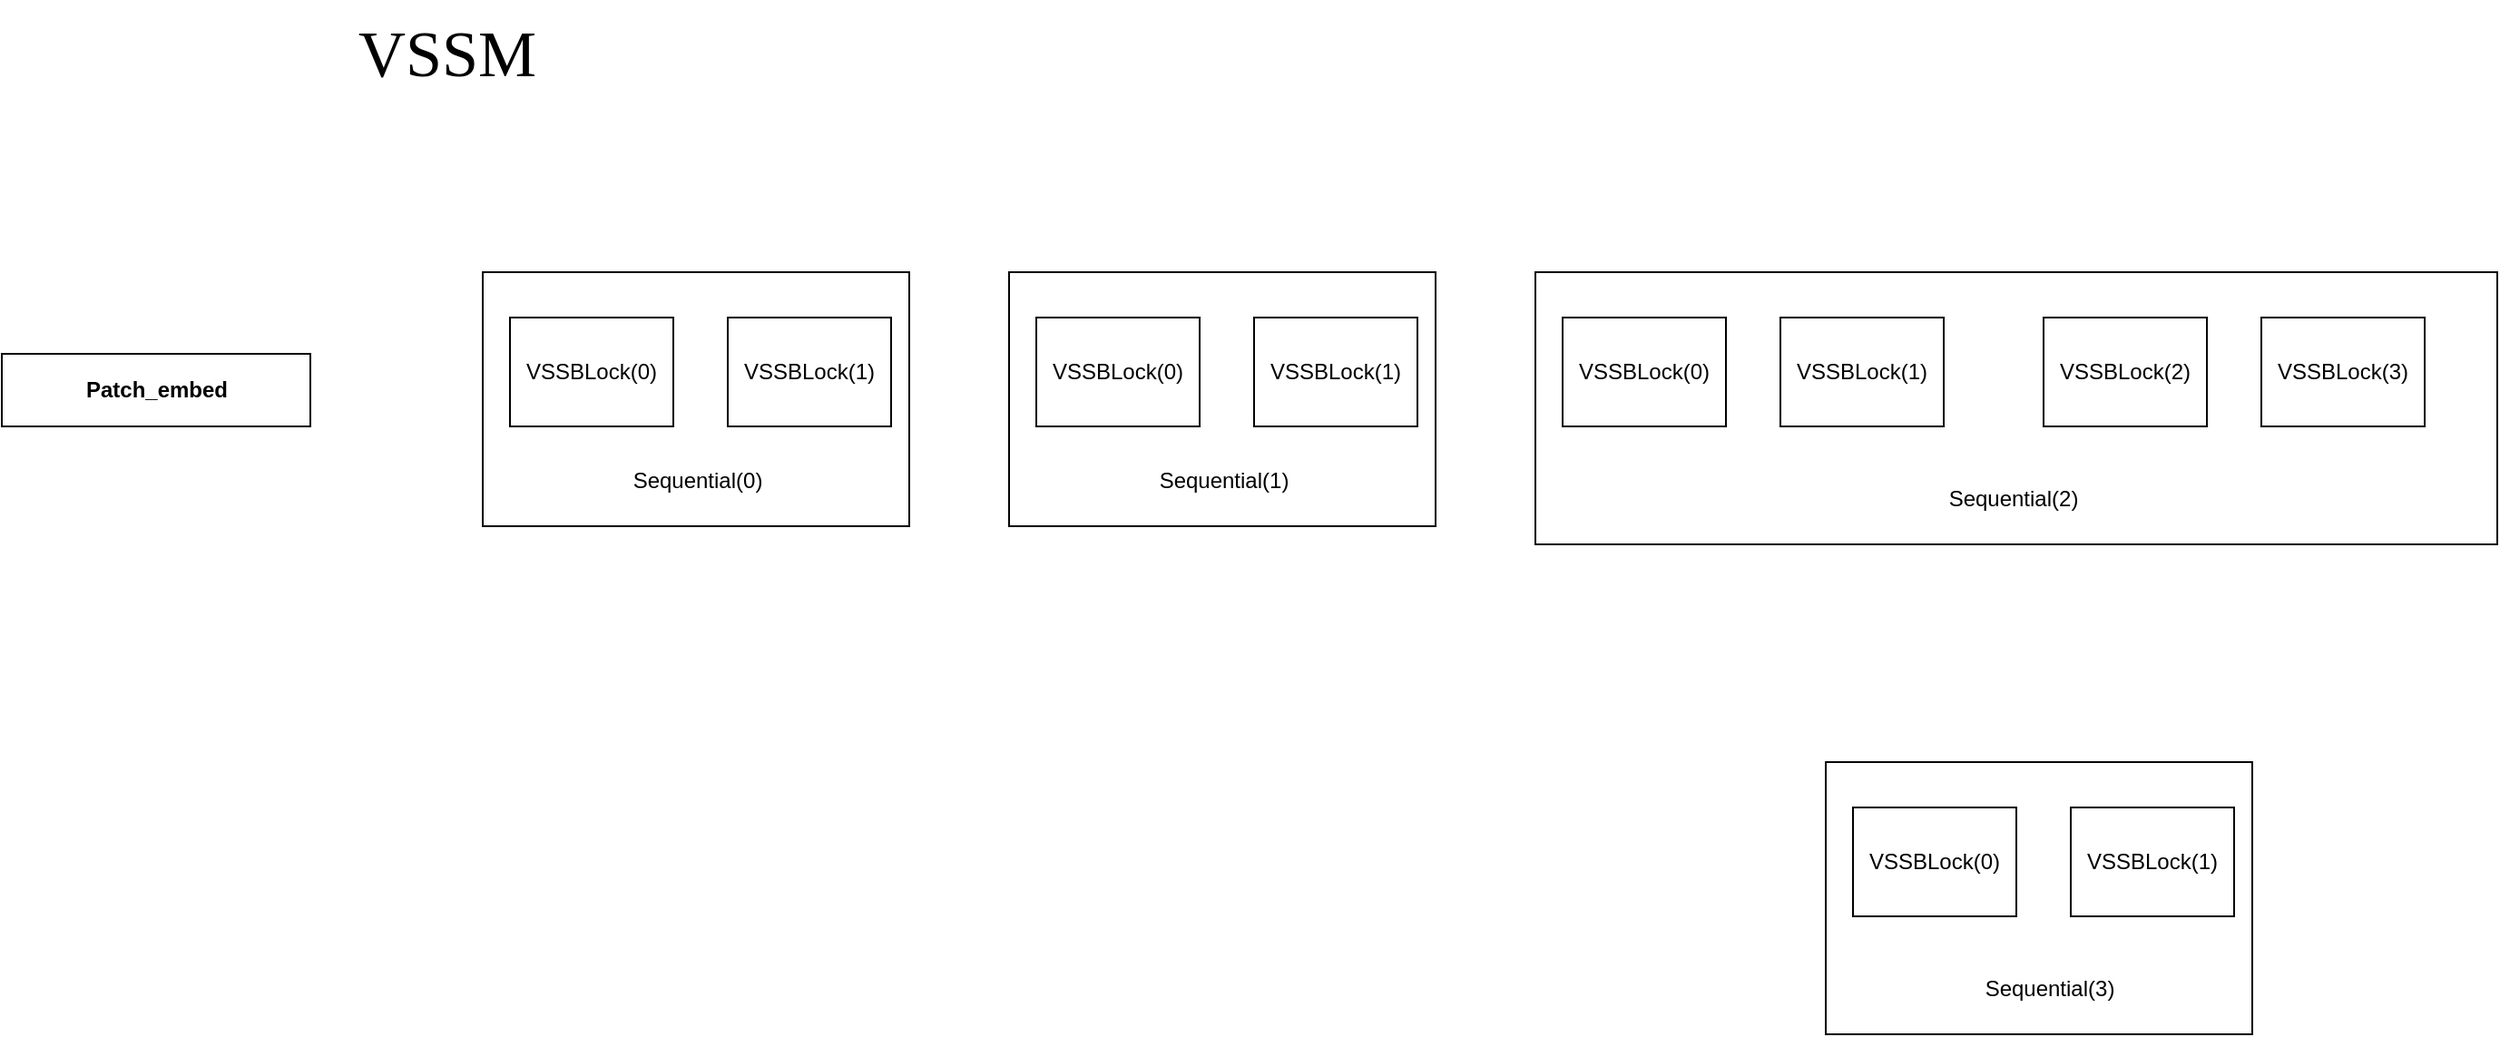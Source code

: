 <mxfile version="24.8.4">
  <diagram name="第 1 页" id="-rBXWYMA8vQO4I_JBFDj">
    <mxGraphModel dx="3735" dy="2169" grid="1" gridSize="10" guides="1" tooltips="1" connect="1" arrows="1" fold="1" page="1" pageScale="1" pageWidth="827" pageHeight="1169" math="0" shadow="0">
      <root>
        <mxCell id="0" />
        <mxCell id="1" parent="0" />
        <mxCell id="SSyrkYJbgdm2HnbKpwL7-8" value="" style="rounded=0;whiteSpace=wrap;html=1;" vertex="1" parent="1">
          <mxGeometry x="-1440" y="470" width="235" height="140" as="geometry" />
        </mxCell>
        <mxCell id="SSyrkYJbgdm2HnbKpwL7-1" value="" style="rounded=0;whiteSpace=wrap;html=1;rotation=90;" vertex="1" parent="1">
          <mxGeometry x="-1640" y="450" width="40" height="170" as="geometry" />
        </mxCell>
        <mxCell id="SSyrkYJbgdm2HnbKpwL7-2" value="&lt;b&gt;Patch_embed&lt;/b&gt;" style="text;html=1;align=center;verticalAlign=middle;resizable=0;points=[];autosize=1;strokeColor=none;fillColor=none;rotation=0;" vertex="1" parent="1">
          <mxGeometry x="-1670" y="520" width="100" height="30" as="geometry" />
        </mxCell>
        <mxCell id="SSyrkYJbgdm2HnbKpwL7-3" value="VSSBLock(0)" style="rounded=0;whiteSpace=wrap;html=1;" vertex="1" parent="1">
          <mxGeometry x="-1425" y="495" width="90" height="60" as="geometry" />
        </mxCell>
        <mxCell id="SSyrkYJbgdm2HnbKpwL7-4" value="VSSBLock(1)" style="rounded=0;whiteSpace=wrap;html=1;" vertex="1" parent="1">
          <mxGeometry x="-1305" y="495" width="90" height="60" as="geometry" />
        </mxCell>
        <mxCell id="SSyrkYJbgdm2HnbKpwL7-5" value="&lt;font style=&quot;font-size: 36px;&quot; face=&quot;Times New Roman&quot;&gt;VSSM&lt;/font&gt;" style="text;html=1;align=center;verticalAlign=middle;resizable=0;points=[];autosize=1;strokeColor=none;fillColor=none;" vertex="1" parent="1">
          <mxGeometry x="-1520" y="320" width="120" height="60" as="geometry" />
        </mxCell>
        <mxCell id="SSyrkYJbgdm2HnbKpwL7-9" value="Sequential(0)" style="text;html=1;align=center;verticalAlign=middle;resizable=0;points=[];autosize=1;strokeColor=none;fillColor=none;" vertex="1" parent="1">
          <mxGeometry x="-1367.5" y="570" width="90" height="30" as="geometry" />
        </mxCell>
        <mxCell id="SSyrkYJbgdm2HnbKpwL7-10" value="" style="rounded=0;whiteSpace=wrap;html=1;" vertex="1" parent="1">
          <mxGeometry x="-1150" y="470" width="235" height="140" as="geometry" />
        </mxCell>
        <mxCell id="SSyrkYJbgdm2HnbKpwL7-11" value="VSSBLock(0)" style="rounded=0;whiteSpace=wrap;html=1;" vertex="1" parent="1">
          <mxGeometry x="-1135" y="495" width="90" height="60" as="geometry" />
        </mxCell>
        <mxCell id="SSyrkYJbgdm2HnbKpwL7-12" value="VSSBLock(1)" style="rounded=0;whiteSpace=wrap;html=1;" vertex="1" parent="1">
          <mxGeometry x="-1015" y="495" width="90" height="60" as="geometry" />
        </mxCell>
        <mxCell id="SSyrkYJbgdm2HnbKpwL7-13" value="Sequential(1)" style="text;html=1;align=center;verticalAlign=middle;resizable=0;points=[];autosize=1;strokeColor=none;fillColor=none;" vertex="1" parent="1">
          <mxGeometry x="-1077.5" y="570" width="90" height="30" as="geometry" />
        </mxCell>
        <mxCell id="SSyrkYJbgdm2HnbKpwL7-14" value="" style="rounded=0;whiteSpace=wrap;html=1;" vertex="1" parent="1">
          <mxGeometry x="-860" y="470" width="530" height="150" as="geometry" />
        </mxCell>
        <mxCell id="SSyrkYJbgdm2HnbKpwL7-15" value="VSSBLock(0)" style="rounded=0;whiteSpace=wrap;html=1;" vertex="1" parent="1">
          <mxGeometry x="-845" y="495" width="90" height="60" as="geometry" />
        </mxCell>
        <mxCell id="SSyrkYJbgdm2HnbKpwL7-16" value="VSSBLock(1)" style="rounded=0;whiteSpace=wrap;html=1;" vertex="1" parent="1">
          <mxGeometry x="-725" y="495" width="90" height="60" as="geometry" />
        </mxCell>
        <mxCell id="SSyrkYJbgdm2HnbKpwL7-17" value="Sequential(2)" style="text;html=1;align=center;verticalAlign=middle;resizable=0;points=[];autosize=1;strokeColor=none;fillColor=none;" vertex="1" parent="1">
          <mxGeometry x="-642.5" y="580" width="90" height="30" as="geometry" />
        </mxCell>
        <mxCell id="SSyrkYJbgdm2HnbKpwL7-18" value="VSSBLock(2)" style="rounded=0;whiteSpace=wrap;html=1;" vertex="1" parent="1">
          <mxGeometry x="-580" y="495" width="90" height="60" as="geometry" />
        </mxCell>
        <mxCell id="SSyrkYJbgdm2HnbKpwL7-19" value="VSSBLock(3)" style="rounded=0;whiteSpace=wrap;html=1;" vertex="1" parent="1">
          <mxGeometry x="-460" y="495" width="90" height="60" as="geometry" />
        </mxCell>
        <mxCell id="SSyrkYJbgdm2HnbKpwL7-20" value="" style="rounded=0;whiteSpace=wrap;html=1;" vertex="1" parent="1">
          <mxGeometry x="-700" y="740" width="235" height="150" as="geometry" />
        </mxCell>
        <mxCell id="SSyrkYJbgdm2HnbKpwL7-21" value="VSSBLock(0)" style="rounded=0;whiteSpace=wrap;html=1;" vertex="1" parent="1">
          <mxGeometry x="-685" y="765" width="90" height="60" as="geometry" />
        </mxCell>
        <mxCell id="SSyrkYJbgdm2HnbKpwL7-22" value="VSSBLock(1)" style="rounded=0;whiteSpace=wrap;html=1;" vertex="1" parent="1">
          <mxGeometry x="-565" y="765" width="90" height="60" as="geometry" />
        </mxCell>
        <mxCell id="SSyrkYJbgdm2HnbKpwL7-23" value="Sequential(3)" style="text;html=1;align=center;verticalAlign=middle;resizable=0;points=[];autosize=1;strokeColor=none;fillColor=none;" vertex="1" parent="1">
          <mxGeometry x="-622.5" y="850" width="90" height="30" as="geometry" />
        </mxCell>
      </root>
    </mxGraphModel>
  </diagram>
</mxfile>

